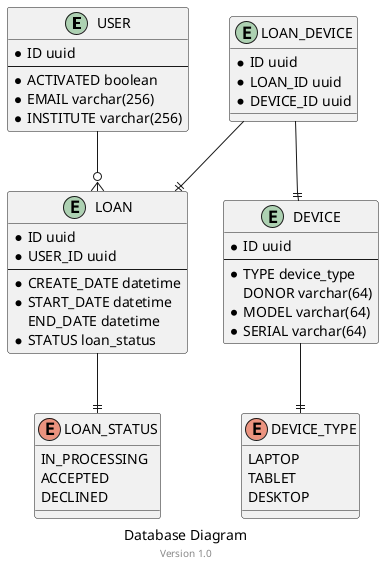 @startuml

caption Database Diagram
center footer Version 1.0

entity USER {
* ID uuid
--
* ACTIVATED boolean
* EMAIL varchar(256)
* INSTITUTE varchar(256)
}

enum LOAN_STATUS {
IN_PROCESSING
ACCEPTED
DECLINED
}

entity LOAN {
* ID uuid
* USER_ID uuid
--
* CREATE_DATE datetime
* START_DATE datetime
END_DATE datetime
* STATUS loan_status
}

enum DEVICE_TYPE {
LAPTOP
TABLET
DESKTOP
}

entity DEVICE {
* ID uuid
--
* TYPE device_type
DONOR varchar(64)
* MODEL varchar(64)
* SERIAL varchar(64)
}

entity LOAN_DEVICE {
* ID uuid
* LOAN_ID uuid
* DEVICE_ID uuid
}

USER --o{ LOAN
LOAN --|| LOAN_STATUS

LOAN_DEVICE --|| LOAN
LOAN_DEVICE --|| DEVICE
DEVICE --|| DEVICE_TYPE

@enduml